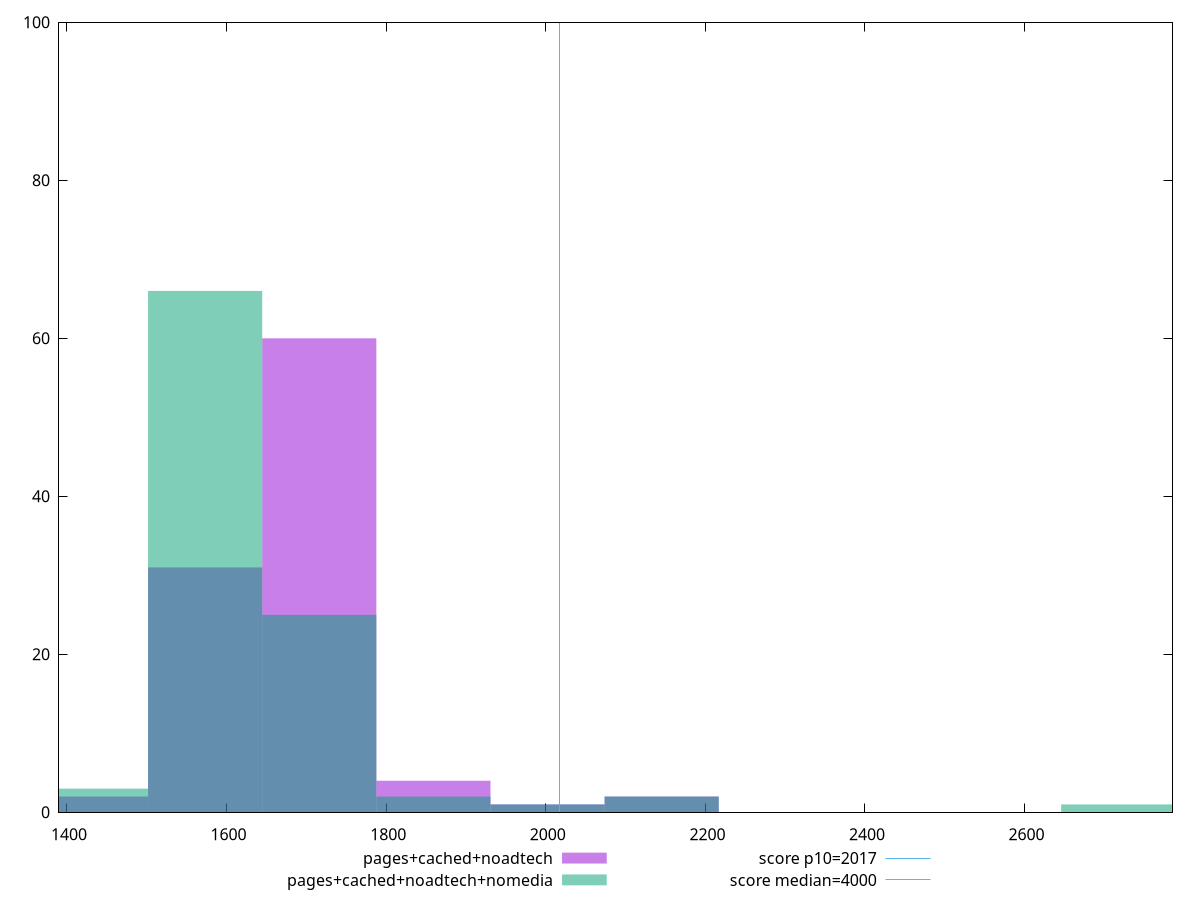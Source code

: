reset

$pagesCachedNoadtech <<EOF
1716.1775126628545 60
1573.16271994095 31
1859.192305384759 4
1430.1479272190454 2
2145.221890828568 2
2002.2070981066636 1
EOF

$pagesCachedNoadtechNomedia <<EOF
1716.1775126628545 25
1573.16271994095 66
1430.1479272190454 3
2002.2070981066636 1
2145.221890828568 2
1859.192305384759 2
2717.2810617161863 1
EOF

set key outside below
set boxwidth 143.01479272190454
set xrange [1390.0400000000006:2785.308]
set yrange [0:100]
set trange [0:100]
set style fill transparent solid 0.5 noborder

set parametric
set terminal svg size 640, 500 enhanced background rgb 'white'
set output "report_00009_2021-02-08T22-37-41.559Z/mainthread-work-breakdown/comparison/histogram/2_vs_3.svg"

plot $pagesCachedNoadtech title "pages+cached+noadtech" with boxes, \
     $pagesCachedNoadtechNomedia title "pages+cached+noadtech+nomedia" with boxes, \
     2017,t title "score p10=2017", \
     4000,t title "score median=4000"

reset
